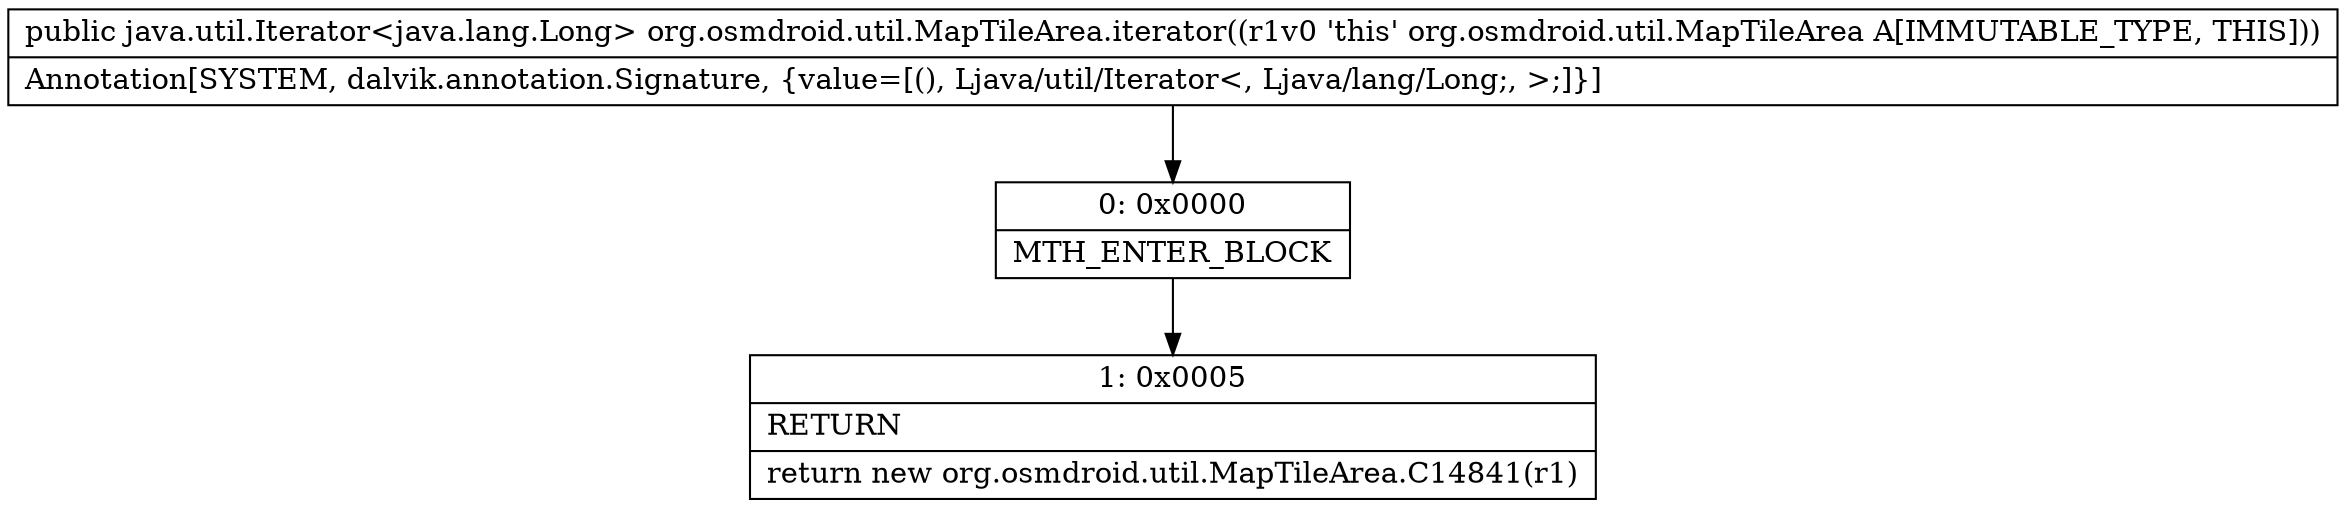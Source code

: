 digraph "CFG fororg.osmdroid.util.MapTileArea.iterator()Ljava\/util\/Iterator;" {
Node_0 [shape=record,label="{0\:\ 0x0000|MTH_ENTER_BLOCK\l}"];
Node_1 [shape=record,label="{1\:\ 0x0005|RETURN\l|return new org.osmdroid.util.MapTileArea.C14841(r1)\l}"];
MethodNode[shape=record,label="{public java.util.Iterator\<java.lang.Long\> org.osmdroid.util.MapTileArea.iterator((r1v0 'this' org.osmdroid.util.MapTileArea A[IMMUTABLE_TYPE, THIS]))  | Annotation[SYSTEM, dalvik.annotation.Signature, \{value=[(), Ljava\/util\/Iterator\<, Ljava\/lang\/Long;, \>;]\}]\l}"];
MethodNode -> Node_0;
Node_0 -> Node_1;
}


